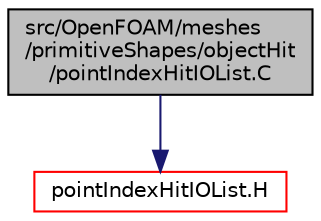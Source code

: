 digraph "src/OpenFOAM/meshes/primitiveShapes/objectHit/pointIndexHitIOList.C"
{
  bgcolor="transparent";
  edge [fontname="Helvetica",fontsize="10",labelfontname="Helvetica",labelfontsize="10"];
  node [fontname="Helvetica",fontsize="10",shape=record];
  Node1 [label="src/OpenFOAM/meshes\l/primitiveShapes/objectHit\l/pointIndexHitIOList.C",height=0.2,width=0.4,color="black", fillcolor="grey75", style="filled", fontcolor="black"];
  Node1 -> Node2 [color="midnightblue",fontsize="10",style="solid",fontname="Helvetica"];
  Node2 [label="pointIndexHitIOList.H",height=0.2,width=0.4,color="red",URL="$a08719.html"];
}

